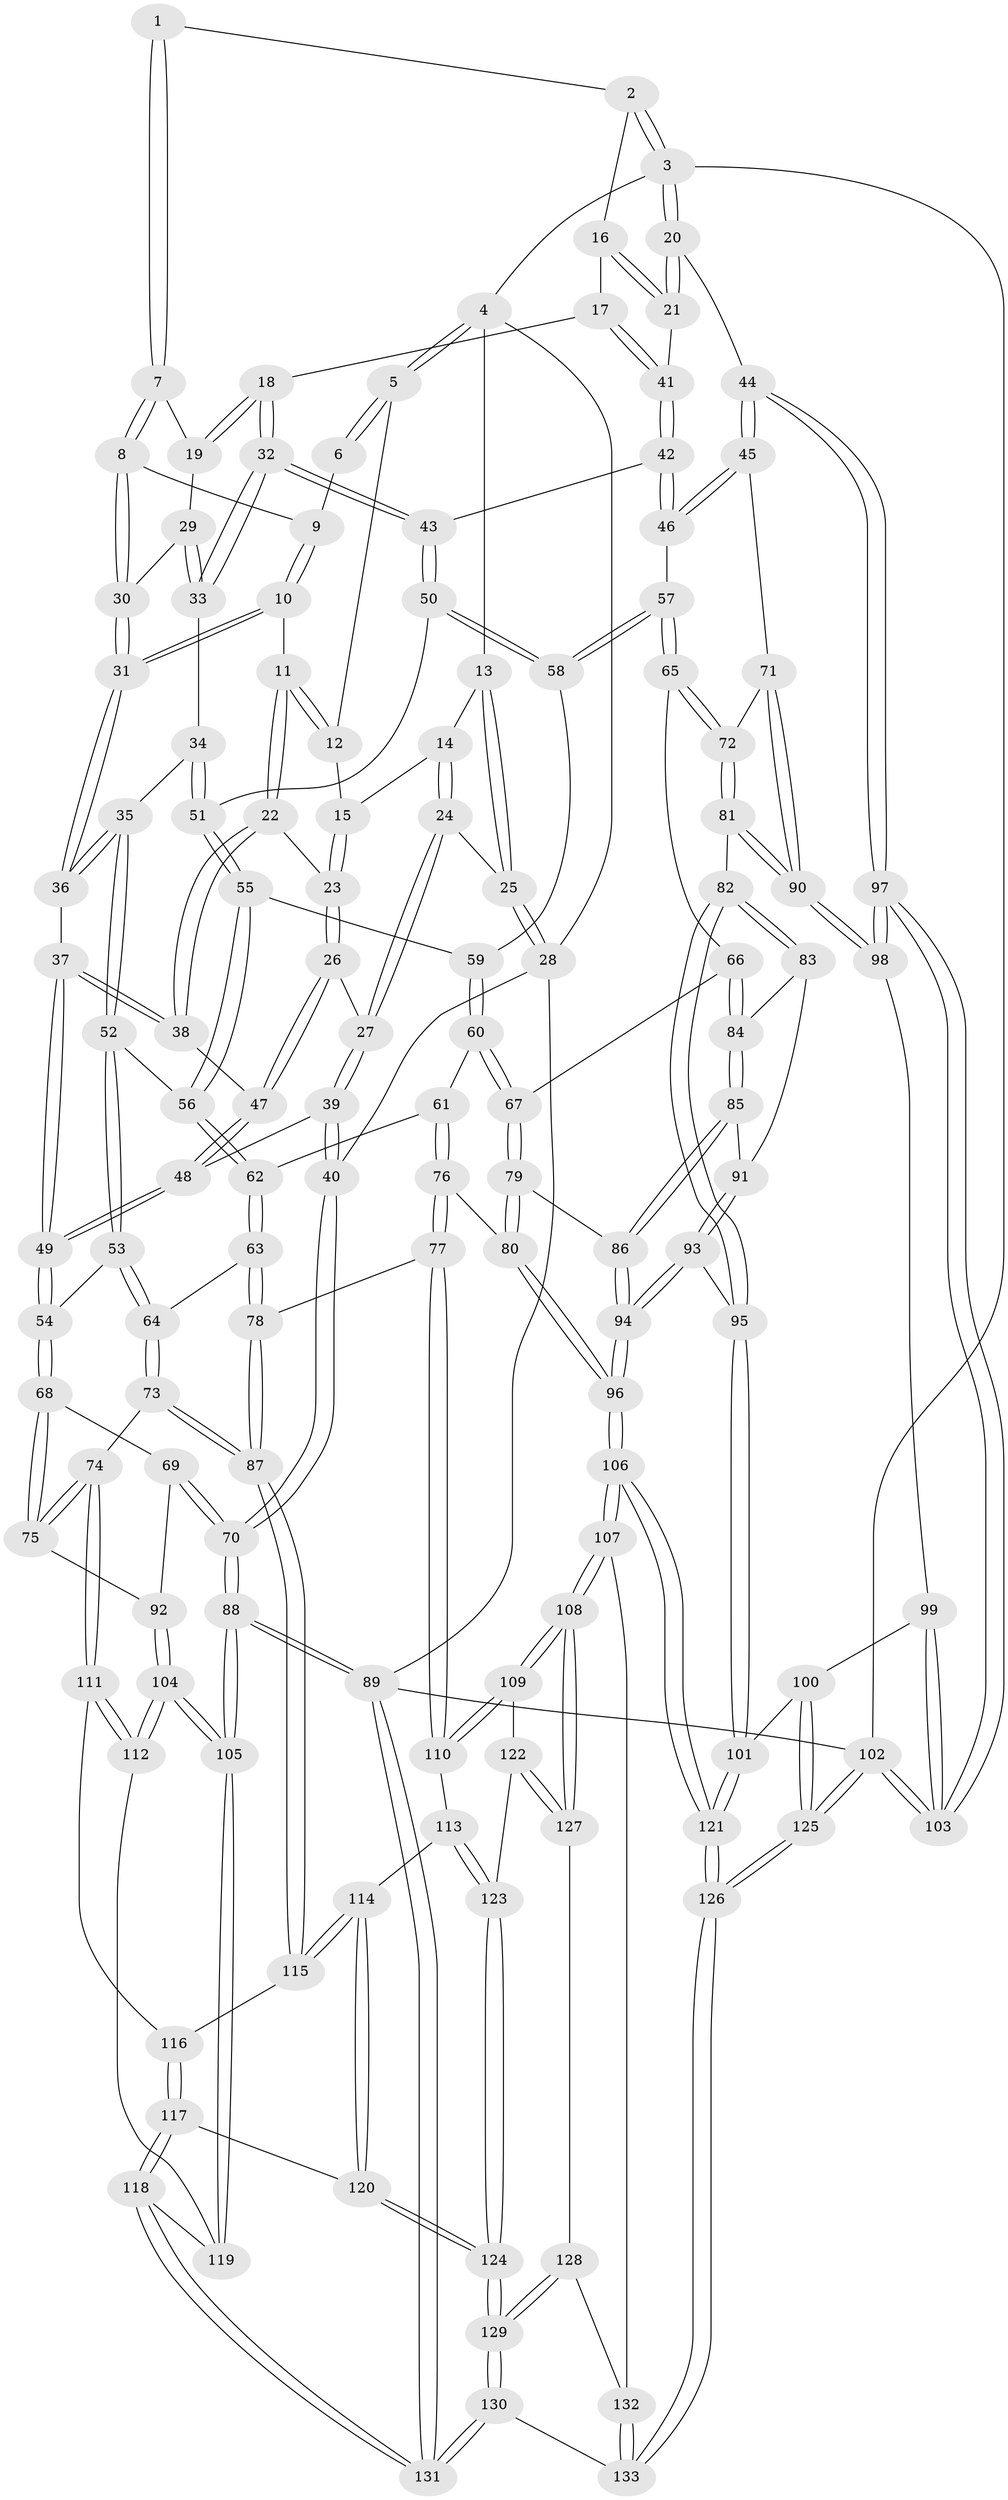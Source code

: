 // coarse degree distribution, {3: 0.0759493670886076, 4: 0.43037974683544306, 6: 0.08860759493670886, 5: 0.4050632911392405}
// Generated by graph-tools (version 1.1) at 2025/42/03/06/25 10:42:29]
// undirected, 133 vertices, 329 edges
graph export_dot {
graph [start="1"]
  node [color=gray90,style=filled];
  1 [pos="+0.6086553579842382+0"];
  2 [pos="+0.9498297752607245+0"];
  3 [pos="+1+0"];
  4 [pos="+0+0"];
  5 [pos="+0.20553433907772614+0"];
  6 [pos="+0.2642623789850234+0"];
  7 [pos="+0.5751465319159601+0.039169842987988084"];
  8 [pos="+0.4851454631119862+0.11802825107576127"];
  9 [pos="+0.3513090340773568+0"];
  10 [pos="+0.37438240221675223+0.14606632697668298"];
  11 [pos="+0.30220732430536335+0.15887097284705967"];
  12 [pos="+0.20086072846398606+0"];
  13 [pos="+0.04241782101316331+0.0997902252359846"];
  14 [pos="+0.12393106746524395+0.0848934738811857"];
  15 [pos="+0.1300838756759452+0.0786918405568077"];
  16 [pos="+0.8650367408652752+0"];
  17 [pos="+0.7719793485283094+0.14977701239304742"];
  18 [pos="+0.7544431196759388+0.16424045388076047"];
  19 [pos="+0.6642407743194781+0.13155391424994387"];
  20 [pos="+1+0.17548274856260396"];
  21 [pos="+0.9488229015364433+0.20431562368841324"];
  22 [pos="+0.2682086024821984+0.1957345308995967"];
  23 [pos="+0.25201813402010964+0.19377194272242726"];
  24 [pos="+0.09989265452426811+0.18667681138127504"];
  25 [pos="+0+0.1594678370038927"];
  26 [pos="+0.13698345360078465+0.24242829706166055"];
  27 [pos="+0.11939756007731937+0.24636390758452992"];
  28 [pos="+0+0.22879777015924385"];
  29 [pos="+0.5973531319697531+0.20355135996503232"];
  30 [pos="+0.4725271143201365+0.14176000126772126"];
  31 [pos="+0.45590666616669207+0.15918584938270366"];
  32 [pos="+0.7388488549454131+0.2925436382100197"];
  33 [pos="+0.598862870110935+0.25576529483317956"];
  34 [pos="+0.5166461237217033+0.3059508881739122"];
  35 [pos="+0.5073466252842328+0.3065544043641888"];
  36 [pos="+0.46425323200030283+0.26487821269133227"];
  37 [pos="+0.3414442904714385+0.31704470056209283"];
  38 [pos="+0.27095964644131704+0.20575494174159134"];
  39 [pos="+0.025692182538105072+0.3959901502021033"];
  40 [pos="+0+0.44788286304867675"];
  41 [pos="+0.9224971255380321+0.22072097936612797"];
  42 [pos="+0.8853479060603968+0.3467894249632657"];
  43 [pos="+0.7448208369471094+0.3129029814447451"];
  44 [pos="+1+0.4938032114824237"];
  45 [pos="+1+0.49349947927652654"];
  46 [pos="+0.8878105856992196+0.34936877356821977"];
  47 [pos="+0.21981692731840813+0.3070579957278718"];
  48 [pos="+0.21083176676307472+0.42897205224742957"];
  49 [pos="+0.2913164833109534+0.46627092279144955"];
  50 [pos="+0.7184579530052514+0.35751767173903926"];
  51 [pos="+0.666055088770559+0.39528391252159784"];
  52 [pos="+0.4793375481733577+0.442076501646403"];
  53 [pos="+0.3269164974389758+0.5051873949885368"];
  54 [pos="+0.31544294158154546+0.5023493376011383"];
  55 [pos="+0.6631953871336608+0.400893370608204"];
  56 [pos="+0.5439552531923367+0.4718377728499217"];
  57 [pos="+0.8119646880094821+0.5162792995621642"];
  58 [pos="+0.7989200862014992+0.5026999452009657"];
  59 [pos="+0.6789299733160334+0.48306777573200327"];
  60 [pos="+0.6566095135704162+0.5925947814026328"];
  61 [pos="+0.6409330308862236+0.5948122888278855"];
  62 [pos="+0.5909845084650485+0.5893613800345353"];
  63 [pos="+0.535170820273936+0.6301352472533358"];
  64 [pos="+0.4404170801049977+0.6364167949494098"];
  65 [pos="+0.8338912408203535+0.5847531746073974"];
  66 [pos="+0.795169283836856+0.6004912475365882"];
  67 [pos="+0.7195953189561447+0.6145007414918593"];
  68 [pos="+0.22432804799932884+0.6362000765883122"];
  69 [pos="+0+0.6130103535553072"];
  70 [pos="+0+0.5839404206629761"];
  71 [pos="+1+0.5138438688100022"];
  72 [pos="+0.8387310633260576+0.5861618157223936"];
  73 [pos="+0.4307263525776272+0.6742530380287106"];
  74 [pos="+0.26688140715942027+0.7574687281807113"];
  75 [pos="+0.2379728832674966+0.725081974765871"];
  76 [pos="+0.6253991456243634+0.7629574106922403"];
  77 [pos="+0.6133272591673693+0.7681255860687638"];
  78 [pos="+0.5618350874135802+0.7248656840517065"];
  79 [pos="+0.7046419422319259+0.7377890822356343"];
  80 [pos="+0.6681208859527705+0.7613525312441572"];
  81 [pos="+0.8819564184560553+0.730768609815299"];
  82 [pos="+0.8718097131338699+0.7384039477328672"];
  83 [pos="+0.8132481476764789+0.7397420047019315"];
  84 [pos="+0.7849006032303334+0.6971609135763299"];
  85 [pos="+0.7652484461357902+0.7469008076596838"];
  86 [pos="+0.7195602087747288+0.7445153490450476"];
  87 [pos="+0.451128164041379+0.7895255244015692"];
  88 [pos="+0+1"];
  89 [pos="+0+1"];
  90 [pos="+0.8867017976701802+0.7329958677210983"];
  91 [pos="+0.7747100276569534+0.753001039837374"];
  92 [pos="+0.15698178775440663+0.7644266566297975"];
  93 [pos="+0.8010215394878325+0.8269752292546674"];
  94 [pos="+0.7595684578329804+0.839085479762351"];
  95 [pos="+0.8138082092630579+0.8290351319676341"];
  96 [pos="+0.718753011454516+0.8686309154437815"];
  97 [pos="+1+0.701562264145057"];
  98 [pos="+0.9424902284075082+0.7654222768826596"];
  99 [pos="+0.9163051685312801+0.8584023172867105"];
  100 [pos="+0.8721578410838673+0.8724373469913131"];
  101 [pos="+0.8416390114054222+0.8592302140585888"];
  102 [pos="+1+1"];
  103 [pos="+1+1"];
  104 [pos="+0+1"];
  105 [pos="+0+1"];
  106 [pos="+0.6893441906357749+0.9264177757597905"];
  107 [pos="+0.6540808035301348+0.9158595933538441"];
  108 [pos="+0.6511370202690326+0.9139627420237575"];
  109 [pos="+0.6144457196252854+0.8823960505239427"];
  110 [pos="+0.5883735996674292+0.828090638617111"];
  111 [pos="+0.27771963581189396+0.7849104068576676"];
  112 [pos="+0.22031282747704242+0.8465493096847361"];
  113 [pos="+0.48985768784448236+0.8291904414867555"];
  114 [pos="+0.46212943727716954+0.8191575496666308"];
  115 [pos="+0.45075152820094777+0.7916751151023751"];
  116 [pos="+0.2881828856081754+0.794317427686097"];
  117 [pos="+0.32777186015738513+0.9088588799942471"];
  118 [pos="+0.3178240778936873+0.9265065847410999"];
  119 [pos="+0.24088854824170358+0.8996305578142775"];
  120 [pos="+0.419430425042939+0.8988699257754602"];
  121 [pos="+0.7338734487677173+0.9995969497007442"];
  122 [pos="+0.5404712034322018+0.916309228599521"];
  123 [pos="+0.5236588502958284+0.9128185235528791"];
  124 [pos="+0.4594778867730803+0.9654109186985714"];
  125 [pos="+0.8505103328634593+1"];
  126 [pos="+0.8426564495918288+1"];
  127 [pos="+0.5492504142687897+0.9582982309171391"];
  128 [pos="+0.5464779921463818+0.9672963704366633"];
  129 [pos="+0.46352115882077544+0.995051985809991"];
  130 [pos="+0.4088890538786841+1"];
  131 [pos="+0.19011689644030302+1"];
  132 [pos="+0.5772520650720726+0.9942415169650415"];
  133 [pos="+0.5768331749645446+1"];
  1 -- 2;
  1 -- 7;
  1 -- 7;
  2 -- 3;
  2 -- 3;
  2 -- 16;
  3 -- 4;
  3 -- 20;
  3 -- 20;
  3 -- 102;
  4 -- 5;
  4 -- 5;
  4 -- 13;
  4 -- 28;
  5 -- 6;
  5 -- 6;
  5 -- 12;
  6 -- 9;
  7 -- 8;
  7 -- 8;
  7 -- 19;
  8 -- 9;
  8 -- 30;
  8 -- 30;
  9 -- 10;
  9 -- 10;
  10 -- 11;
  10 -- 31;
  10 -- 31;
  11 -- 12;
  11 -- 12;
  11 -- 22;
  11 -- 22;
  12 -- 15;
  13 -- 14;
  13 -- 25;
  13 -- 25;
  14 -- 15;
  14 -- 24;
  14 -- 24;
  15 -- 23;
  15 -- 23;
  16 -- 17;
  16 -- 21;
  16 -- 21;
  17 -- 18;
  17 -- 41;
  17 -- 41;
  18 -- 19;
  18 -- 19;
  18 -- 32;
  18 -- 32;
  19 -- 29;
  20 -- 21;
  20 -- 21;
  20 -- 44;
  21 -- 41;
  22 -- 23;
  22 -- 38;
  22 -- 38;
  23 -- 26;
  23 -- 26;
  24 -- 25;
  24 -- 27;
  24 -- 27;
  25 -- 28;
  25 -- 28;
  26 -- 27;
  26 -- 47;
  26 -- 47;
  27 -- 39;
  27 -- 39;
  28 -- 40;
  28 -- 89;
  29 -- 30;
  29 -- 33;
  29 -- 33;
  30 -- 31;
  30 -- 31;
  31 -- 36;
  31 -- 36;
  32 -- 33;
  32 -- 33;
  32 -- 43;
  32 -- 43;
  33 -- 34;
  34 -- 35;
  34 -- 51;
  34 -- 51;
  35 -- 36;
  35 -- 36;
  35 -- 52;
  35 -- 52;
  36 -- 37;
  37 -- 38;
  37 -- 38;
  37 -- 49;
  37 -- 49;
  38 -- 47;
  39 -- 40;
  39 -- 40;
  39 -- 48;
  40 -- 70;
  40 -- 70;
  41 -- 42;
  41 -- 42;
  42 -- 43;
  42 -- 46;
  42 -- 46;
  43 -- 50;
  43 -- 50;
  44 -- 45;
  44 -- 45;
  44 -- 97;
  44 -- 97;
  45 -- 46;
  45 -- 46;
  45 -- 71;
  46 -- 57;
  47 -- 48;
  47 -- 48;
  48 -- 49;
  48 -- 49;
  49 -- 54;
  49 -- 54;
  50 -- 51;
  50 -- 58;
  50 -- 58;
  51 -- 55;
  51 -- 55;
  52 -- 53;
  52 -- 53;
  52 -- 56;
  53 -- 54;
  53 -- 64;
  53 -- 64;
  54 -- 68;
  54 -- 68;
  55 -- 56;
  55 -- 56;
  55 -- 59;
  56 -- 62;
  56 -- 62;
  57 -- 58;
  57 -- 58;
  57 -- 65;
  57 -- 65;
  58 -- 59;
  59 -- 60;
  59 -- 60;
  60 -- 61;
  60 -- 67;
  60 -- 67;
  61 -- 62;
  61 -- 76;
  61 -- 76;
  62 -- 63;
  62 -- 63;
  63 -- 64;
  63 -- 78;
  63 -- 78;
  64 -- 73;
  64 -- 73;
  65 -- 66;
  65 -- 72;
  65 -- 72;
  66 -- 67;
  66 -- 84;
  66 -- 84;
  67 -- 79;
  67 -- 79;
  68 -- 69;
  68 -- 75;
  68 -- 75;
  69 -- 70;
  69 -- 70;
  69 -- 92;
  70 -- 88;
  70 -- 88;
  71 -- 72;
  71 -- 90;
  71 -- 90;
  72 -- 81;
  72 -- 81;
  73 -- 74;
  73 -- 87;
  73 -- 87;
  74 -- 75;
  74 -- 75;
  74 -- 111;
  74 -- 111;
  75 -- 92;
  76 -- 77;
  76 -- 77;
  76 -- 80;
  77 -- 78;
  77 -- 110;
  77 -- 110;
  78 -- 87;
  78 -- 87;
  79 -- 80;
  79 -- 80;
  79 -- 86;
  80 -- 96;
  80 -- 96;
  81 -- 82;
  81 -- 90;
  81 -- 90;
  82 -- 83;
  82 -- 83;
  82 -- 95;
  82 -- 95;
  83 -- 84;
  83 -- 91;
  84 -- 85;
  84 -- 85;
  85 -- 86;
  85 -- 86;
  85 -- 91;
  86 -- 94;
  86 -- 94;
  87 -- 115;
  87 -- 115;
  88 -- 89;
  88 -- 89;
  88 -- 105;
  88 -- 105;
  89 -- 131;
  89 -- 131;
  89 -- 102;
  90 -- 98;
  90 -- 98;
  91 -- 93;
  91 -- 93;
  92 -- 104;
  92 -- 104;
  93 -- 94;
  93 -- 94;
  93 -- 95;
  94 -- 96;
  94 -- 96;
  95 -- 101;
  95 -- 101;
  96 -- 106;
  96 -- 106;
  97 -- 98;
  97 -- 98;
  97 -- 103;
  97 -- 103;
  98 -- 99;
  99 -- 100;
  99 -- 103;
  99 -- 103;
  100 -- 101;
  100 -- 125;
  100 -- 125;
  101 -- 121;
  101 -- 121;
  102 -- 103;
  102 -- 103;
  102 -- 125;
  102 -- 125;
  104 -- 105;
  104 -- 105;
  104 -- 112;
  104 -- 112;
  105 -- 119;
  105 -- 119;
  106 -- 107;
  106 -- 107;
  106 -- 121;
  106 -- 121;
  107 -- 108;
  107 -- 108;
  107 -- 132;
  108 -- 109;
  108 -- 109;
  108 -- 127;
  108 -- 127;
  109 -- 110;
  109 -- 110;
  109 -- 122;
  110 -- 113;
  111 -- 112;
  111 -- 112;
  111 -- 116;
  112 -- 119;
  113 -- 114;
  113 -- 123;
  113 -- 123;
  114 -- 115;
  114 -- 115;
  114 -- 120;
  114 -- 120;
  115 -- 116;
  116 -- 117;
  116 -- 117;
  117 -- 118;
  117 -- 118;
  117 -- 120;
  118 -- 119;
  118 -- 131;
  118 -- 131;
  120 -- 124;
  120 -- 124;
  121 -- 126;
  121 -- 126;
  122 -- 123;
  122 -- 127;
  122 -- 127;
  123 -- 124;
  123 -- 124;
  124 -- 129;
  124 -- 129;
  125 -- 126;
  125 -- 126;
  126 -- 133;
  126 -- 133;
  127 -- 128;
  128 -- 129;
  128 -- 129;
  128 -- 132;
  129 -- 130;
  129 -- 130;
  130 -- 131;
  130 -- 131;
  130 -- 133;
  132 -- 133;
  132 -- 133;
}
